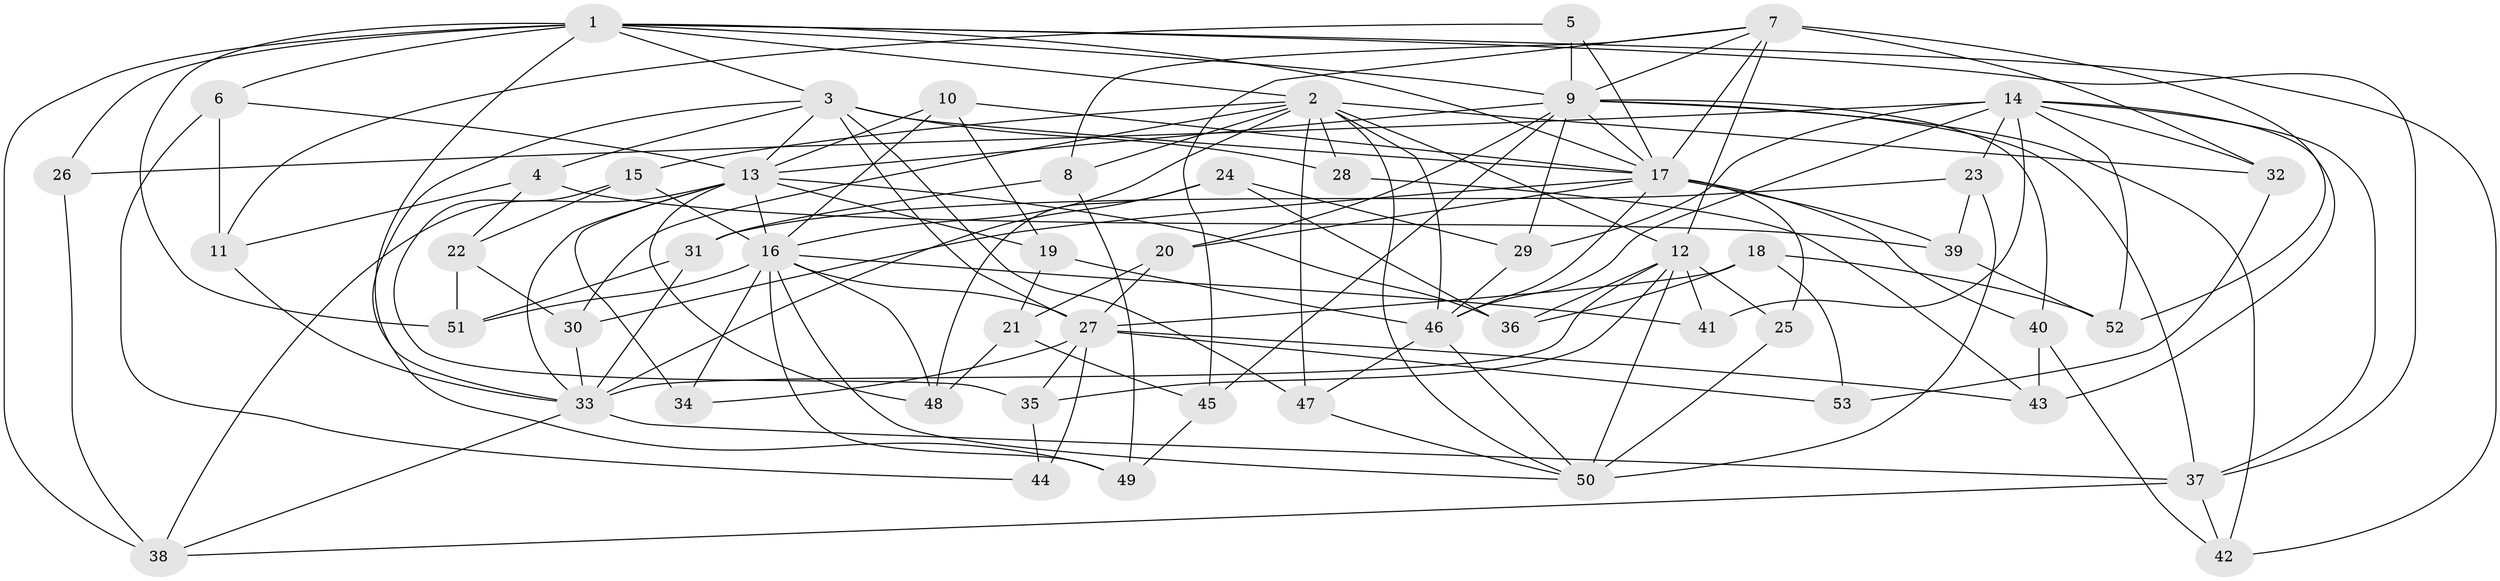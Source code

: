 // original degree distribution, {4: 1.0}
// Generated by graph-tools (version 1.1) at 2025/37/03/09/25 02:37:53]
// undirected, 53 vertices, 141 edges
graph export_dot {
graph [start="1"]
  node [color=gray90,style=filled];
  1;
  2;
  3;
  4;
  5;
  6;
  7;
  8;
  9;
  10;
  11;
  12;
  13;
  14;
  15;
  16;
  17;
  18;
  19;
  20;
  21;
  22;
  23;
  24;
  25;
  26;
  27;
  28;
  29;
  30;
  31;
  32;
  33;
  34;
  35;
  36;
  37;
  38;
  39;
  40;
  41;
  42;
  43;
  44;
  45;
  46;
  47;
  48;
  49;
  50;
  51;
  52;
  53;
  1 -- 2 [weight=1.0];
  1 -- 3 [weight=1.0];
  1 -- 6 [weight=1.0];
  1 -- 9 [weight=1.0];
  1 -- 17 [weight=1.0];
  1 -- 26 [weight=1.0];
  1 -- 37 [weight=1.0];
  1 -- 38 [weight=2.0];
  1 -- 42 [weight=1.0];
  1 -- 49 [weight=1.0];
  1 -- 51 [weight=1.0];
  2 -- 8 [weight=1.0];
  2 -- 12 [weight=1.0];
  2 -- 15 [weight=1.0];
  2 -- 16 [weight=1.0];
  2 -- 28 [weight=1.0];
  2 -- 30 [weight=1.0];
  2 -- 32 [weight=1.0];
  2 -- 46 [weight=2.0];
  2 -- 47 [weight=1.0];
  2 -- 50 [weight=1.0];
  3 -- 4 [weight=1.0];
  3 -- 13 [weight=1.0];
  3 -- 17 [weight=1.0];
  3 -- 27 [weight=2.0];
  3 -- 28 [weight=2.0];
  3 -- 33 [weight=1.0];
  3 -- 47 [weight=1.0];
  4 -- 11 [weight=1.0];
  4 -- 22 [weight=1.0];
  4 -- 39 [weight=1.0];
  5 -- 9 [weight=2.0];
  5 -- 11 [weight=1.0];
  5 -- 17 [weight=1.0];
  6 -- 11 [weight=1.0];
  6 -- 13 [weight=1.0];
  6 -- 44 [weight=1.0];
  7 -- 8 [weight=1.0];
  7 -- 9 [weight=1.0];
  7 -- 12 [weight=2.0];
  7 -- 17 [weight=1.0];
  7 -- 32 [weight=1.0];
  7 -- 45 [weight=1.0];
  7 -- 52 [weight=1.0];
  8 -- 31 [weight=1.0];
  8 -- 49 [weight=1.0];
  9 -- 13 [weight=1.0];
  9 -- 17 [weight=1.0];
  9 -- 20 [weight=1.0];
  9 -- 29 [weight=1.0];
  9 -- 37 [weight=1.0];
  9 -- 40 [weight=1.0];
  9 -- 42 [weight=1.0];
  9 -- 45 [weight=1.0];
  10 -- 13 [weight=1.0];
  10 -- 16 [weight=1.0];
  10 -- 17 [weight=1.0];
  10 -- 19 [weight=1.0];
  11 -- 33 [weight=1.0];
  12 -- 25 [weight=2.0];
  12 -- 33 [weight=2.0];
  12 -- 35 [weight=1.0];
  12 -- 36 [weight=1.0];
  12 -- 41 [weight=1.0];
  12 -- 50 [weight=2.0];
  13 -- 16 [weight=1.0];
  13 -- 19 [weight=1.0];
  13 -- 33 [weight=1.0];
  13 -- 34 [weight=2.0];
  13 -- 36 [weight=1.0];
  13 -- 38 [weight=1.0];
  13 -- 48 [weight=1.0];
  14 -- 23 [weight=1.0];
  14 -- 26 [weight=2.0];
  14 -- 29 [weight=1.0];
  14 -- 32 [weight=1.0];
  14 -- 37 [weight=1.0];
  14 -- 41 [weight=1.0];
  14 -- 43 [weight=1.0];
  14 -- 46 [weight=1.0];
  14 -- 52 [weight=1.0];
  15 -- 16 [weight=1.0];
  15 -- 22 [weight=1.0];
  15 -- 35 [weight=1.0];
  16 -- 27 [weight=1.0];
  16 -- 34 [weight=1.0];
  16 -- 41 [weight=2.0];
  16 -- 48 [weight=1.0];
  16 -- 49 [weight=1.0];
  16 -- 50 [weight=1.0];
  16 -- 51 [weight=1.0];
  17 -- 20 [weight=1.0];
  17 -- 25 [weight=1.0];
  17 -- 30 [weight=1.0];
  17 -- 39 [weight=1.0];
  17 -- 40 [weight=1.0];
  17 -- 46 [weight=1.0];
  18 -- 27 [weight=1.0];
  18 -- 36 [weight=1.0];
  18 -- 52 [weight=1.0];
  18 -- 53 [weight=1.0];
  19 -- 21 [weight=1.0];
  19 -- 46 [weight=1.0];
  20 -- 21 [weight=1.0];
  20 -- 27 [weight=1.0];
  21 -- 45 [weight=1.0];
  21 -- 48 [weight=1.0];
  22 -- 30 [weight=1.0];
  22 -- 51 [weight=1.0];
  23 -- 31 [weight=1.0];
  23 -- 39 [weight=1.0];
  23 -- 50 [weight=1.0];
  24 -- 29 [weight=1.0];
  24 -- 33 [weight=1.0];
  24 -- 36 [weight=1.0];
  24 -- 48 [weight=1.0];
  25 -- 50 [weight=1.0];
  26 -- 38 [weight=1.0];
  27 -- 34 [weight=1.0];
  27 -- 35 [weight=1.0];
  27 -- 43 [weight=1.0];
  27 -- 44 [weight=2.0];
  27 -- 53 [weight=2.0];
  28 -- 43 [weight=1.0];
  29 -- 46 [weight=1.0];
  30 -- 33 [weight=1.0];
  31 -- 33 [weight=1.0];
  31 -- 51 [weight=1.0];
  32 -- 53 [weight=1.0];
  33 -- 37 [weight=1.0];
  33 -- 38 [weight=1.0];
  35 -- 44 [weight=1.0];
  37 -- 38 [weight=1.0];
  37 -- 42 [weight=1.0];
  39 -- 52 [weight=1.0];
  40 -- 42 [weight=1.0];
  40 -- 43 [weight=1.0];
  45 -- 49 [weight=1.0];
  46 -- 47 [weight=1.0];
  46 -- 50 [weight=1.0];
  47 -- 50 [weight=1.0];
}
